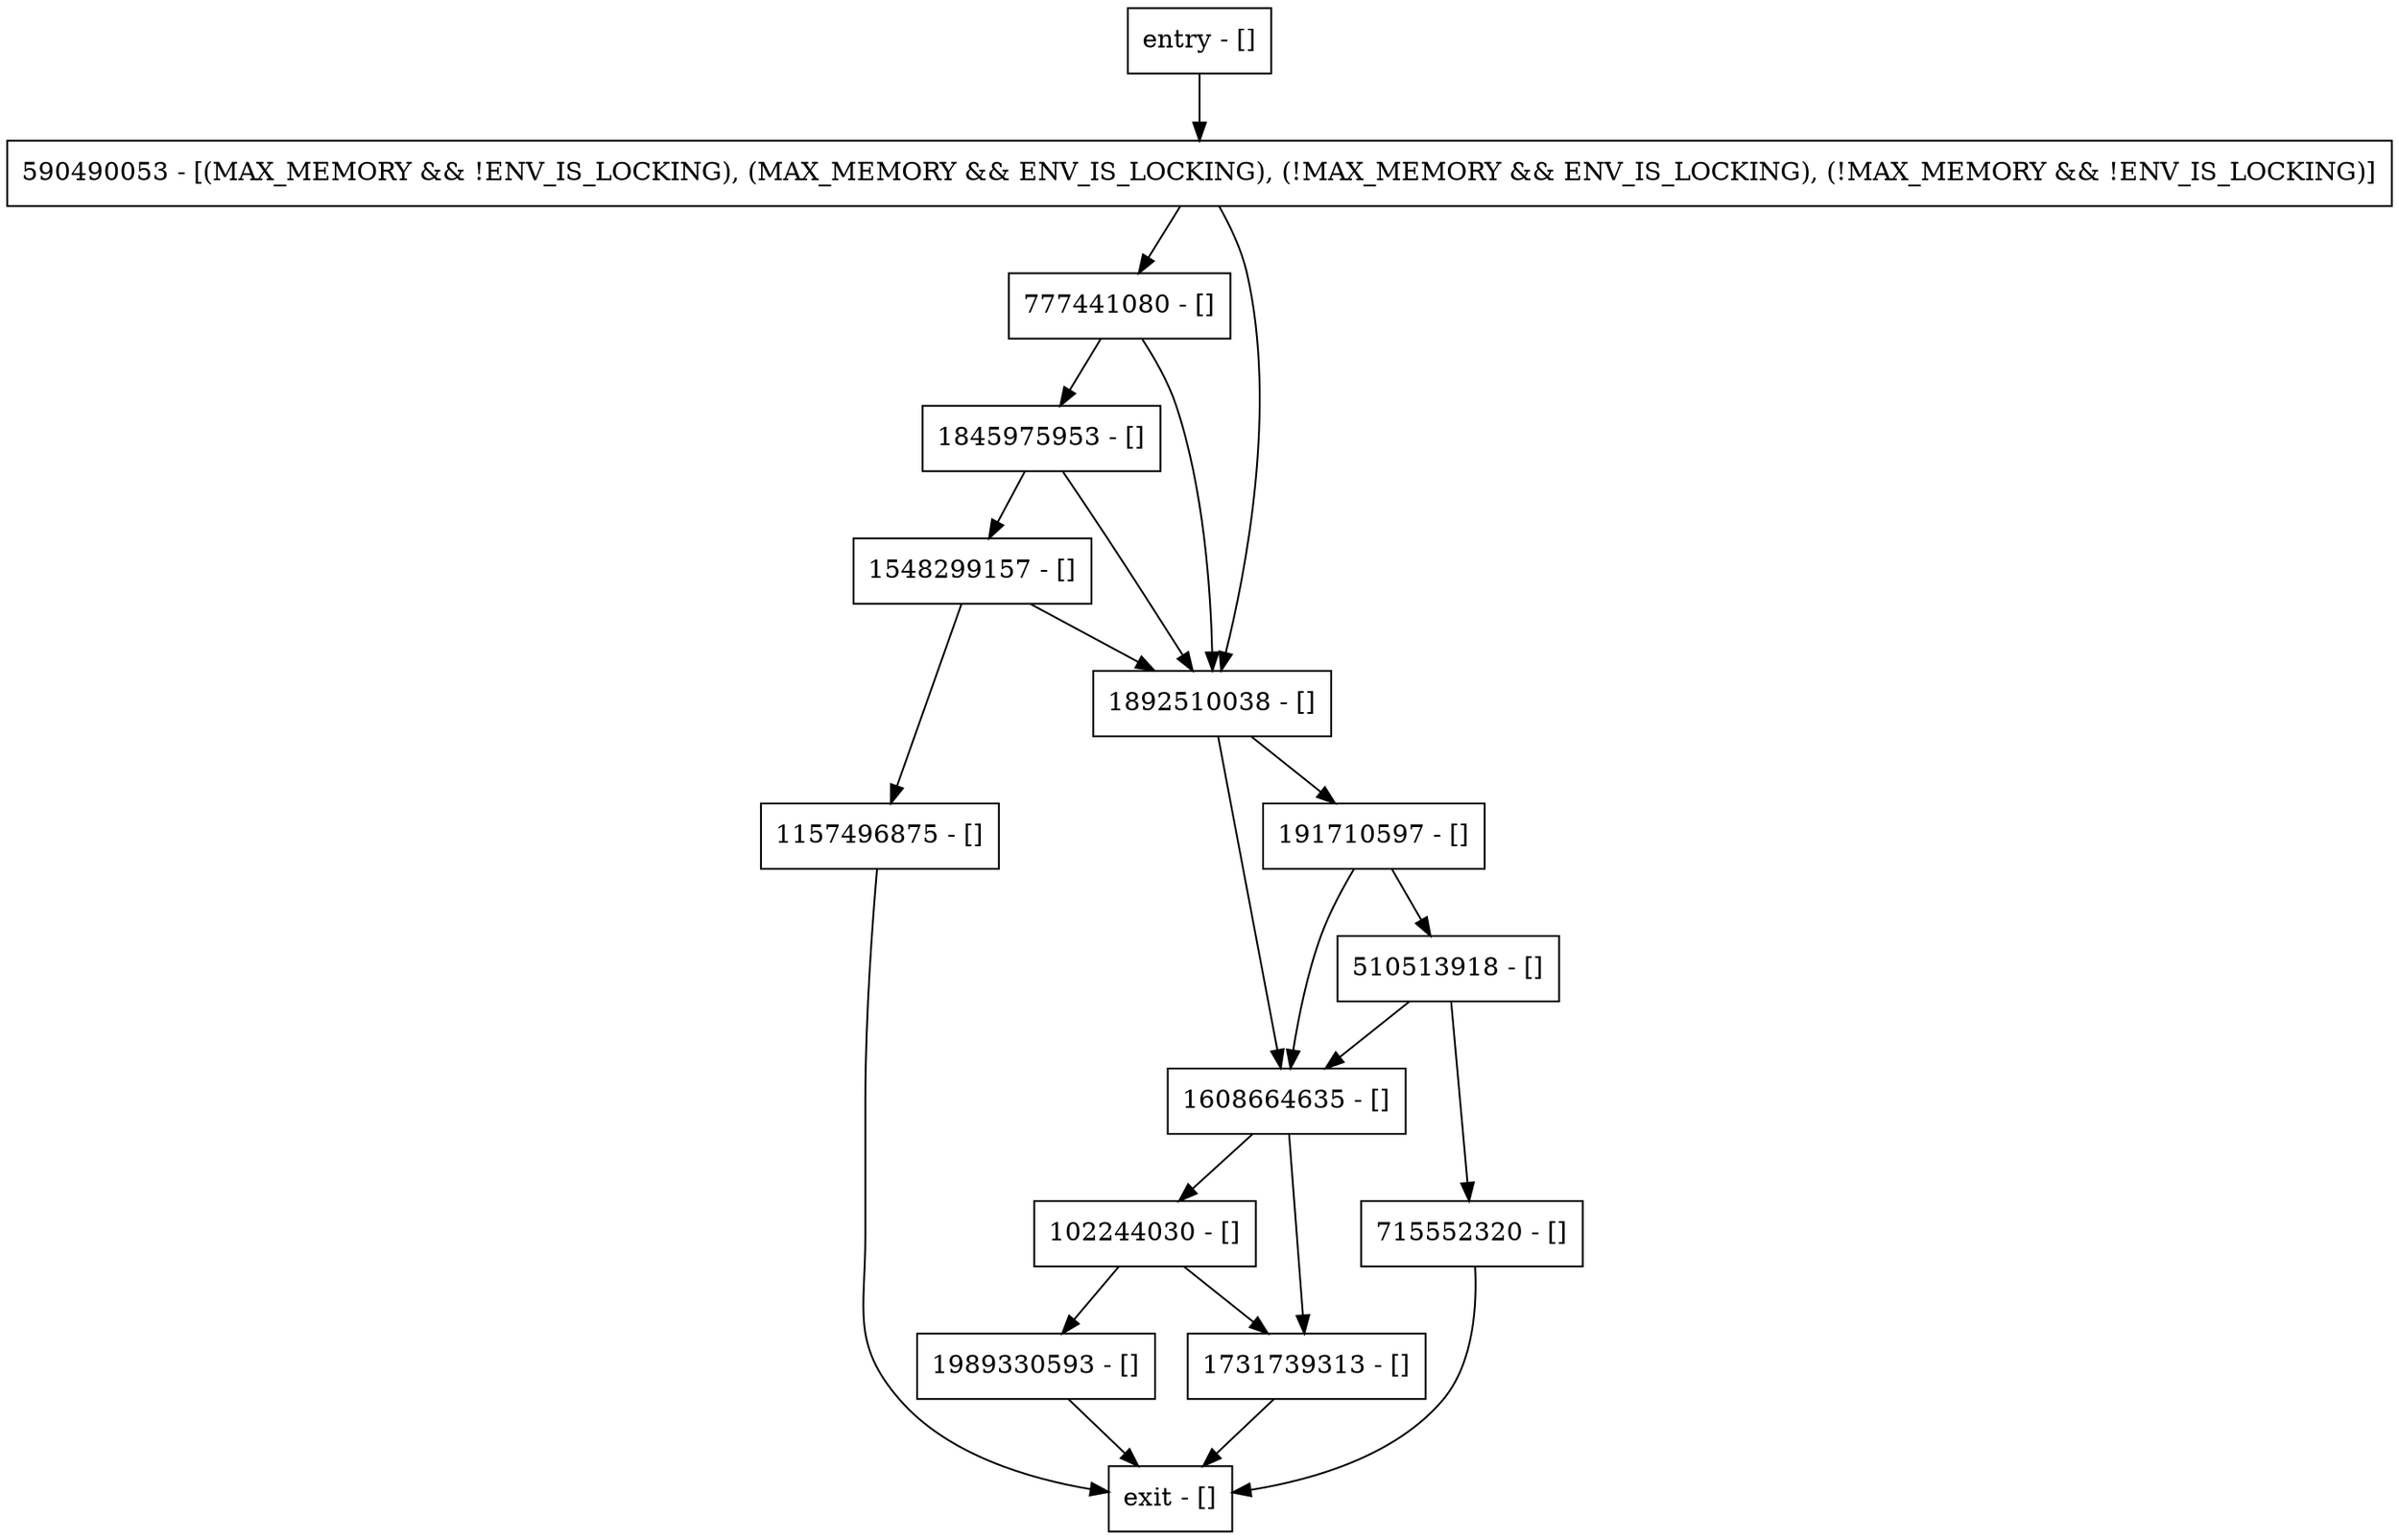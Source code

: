 digraph validateDbConfigAgainstEnv {
node [shape=record];
590490053 [label="590490053 - [(MAX_MEMORY && !ENV_IS_LOCKING), (MAX_MEMORY && ENV_IS_LOCKING), (!MAX_MEMORY && ENV_IS_LOCKING), (!MAX_MEMORY && !ENV_IS_LOCKING)]"];
1548299157 [label="1548299157 - []"];
1731739313 [label="1731739313 - []"];
715552320 [label="715552320 - []"];
entry [label="entry - []"];
exit [label="exit - []"];
1157496875 [label="1157496875 - []"];
777441080 [label="777441080 - []"];
1989330593 [label="1989330593 - []"];
510513918 [label="510513918 - []"];
191710597 [label="191710597 - []"];
1892510038 [label="1892510038 - []"];
1845975953 [label="1845975953 - []"];
1608664635 [label="1608664635 - []"];
102244030 [label="102244030 - []"];
entry;
exit;
590490053 -> 777441080;
590490053 -> 1892510038;
1548299157 -> 1157496875;
1548299157 -> 1892510038;
1731739313 -> exit;
715552320 -> exit;
entry -> 590490053;
1157496875 -> exit;
777441080 -> 1845975953;
777441080 -> 1892510038;
1989330593 -> exit;
510513918 -> 715552320;
510513918 -> 1608664635;
191710597 -> 510513918;
191710597 -> 1608664635;
1892510038 -> 191710597;
1892510038 -> 1608664635;
1845975953 -> 1548299157;
1845975953 -> 1892510038;
1608664635 -> 102244030;
1608664635 -> 1731739313;
102244030 -> 1989330593;
102244030 -> 1731739313;
}
